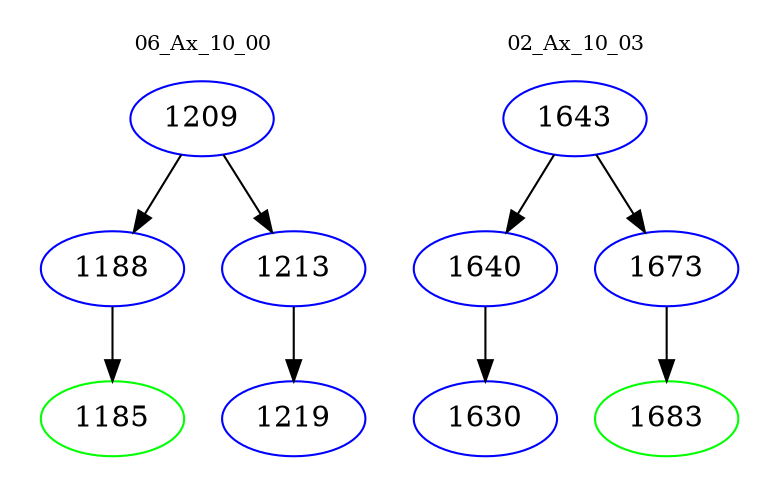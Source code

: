 digraph{
subgraph cluster_0 {
color = white
label = "06_Ax_10_00";
fontsize=10;
T0_1209 [label="1209", color="blue"]
T0_1209 -> T0_1188 [color="black"]
T0_1188 [label="1188", color="blue"]
T0_1188 -> T0_1185 [color="black"]
T0_1185 [label="1185", color="green"]
T0_1209 -> T0_1213 [color="black"]
T0_1213 [label="1213", color="blue"]
T0_1213 -> T0_1219 [color="black"]
T0_1219 [label="1219", color="blue"]
}
subgraph cluster_1 {
color = white
label = "02_Ax_10_03";
fontsize=10;
T1_1643 [label="1643", color="blue"]
T1_1643 -> T1_1640 [color="black"]
T1_1640 [label="1640", color="blue"]
T1_1640 -> T1_1630 [color="black"]
T1_1630 [label="1630", color="blue"]
T1_1643 -> T1_1673 [color="black"]
T1_1673 [label="1673", color="blue"]
T1_1673 -> T1_1683 [color="black"]
T1_1683 [label="1683", color="green"]
}
}
